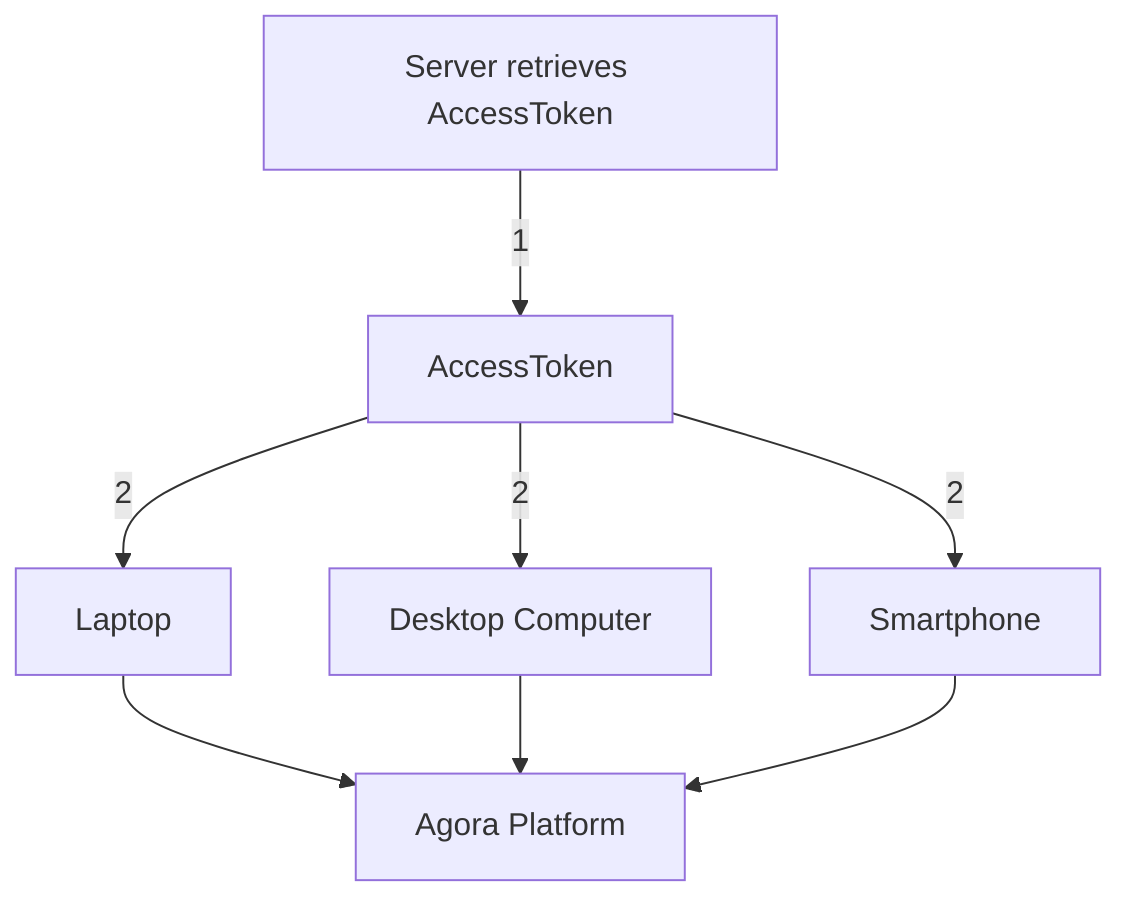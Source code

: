 flowchart TD
    Server[Server retrieves AccessToken] --> |1| AccessToken[AccessToken]
    AccessToken --> |2| Laptop[Laptop]
    AccessToken --> |2| Desktop[Desktop Computer]
    AccessToken --> |2| Smartphone[Smartphone]
    Laptop --> Agora
    Desktop --> Agora
    Smartphone --> Agora
    Agora[Agora Platform]